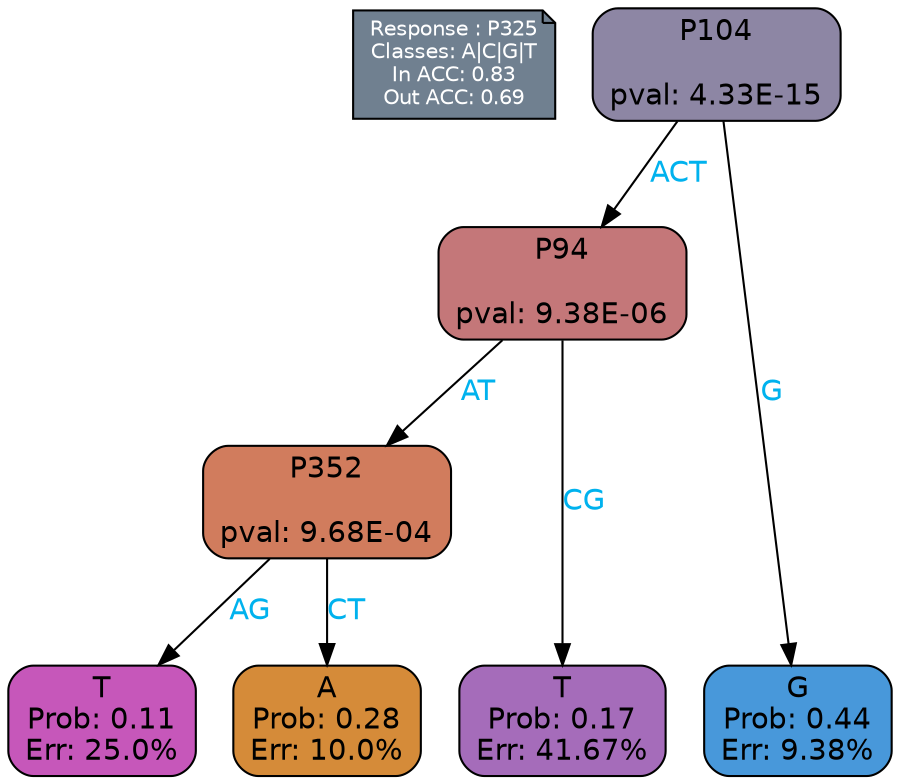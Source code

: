 digraph Tree {
node [shape=box, style="filled, rounded", color="black", fontname=helvetica] ;
graph [ranksep=equally, splines=polylines, bgcolor=transparent, dpi=600] ;
edge [fontname=helvetica] ;
LEGEND [label="Response : P325
Classes: A|C|G|T
In ACC: 0.83
Out ACC: 0.69
",shape=note,align=left,style=filled,fillcolor="slategray",fontcolor="white",fontsize=10];1 [label="P104

pval: 4.33E-15", fillcolor="#8d86a4"] ;
2 [label="P94

pval: 9.38E-06", fillcolor="#c47779"] ;
3 [label="P352

pval: 9.68E-04", fillcolor="#d17c5d"] ;
4 [label="T
Prob: 0.11
Err: 25.0%", fillcolor="#c657ba"] ;
5 [label="A
Prob: 0.28
Err: 10.0%", fillcolor="#d58b39"] ;
6 [label="T
Prob: 0.17
Err: 41.67%", fillcolor="#a56cba"] ;
7 [label="G
Prob: 0.44
Err: 9.38%", fillcolor="#4898da"] ;
1 -> 2 [label="ACT",fontcolor=deepskyblue2] ;
1 -> 7 [label="G",fontcolor=deepskyblue2] ;
2 -> 3 [label="AT",fontcolor=deepskyblue2] ;
2 -> 6 [label="CG",fontcolor=deepskyblue2] ;
3 -> 4 [label="AG",fontcolor=deepskyblue2] ;
3 -> 5 [label="CT",fontcolor=deepskyblue2] ;
{rank = same; 4;5;6;7;}{rank = same; LEGEND;1;}}